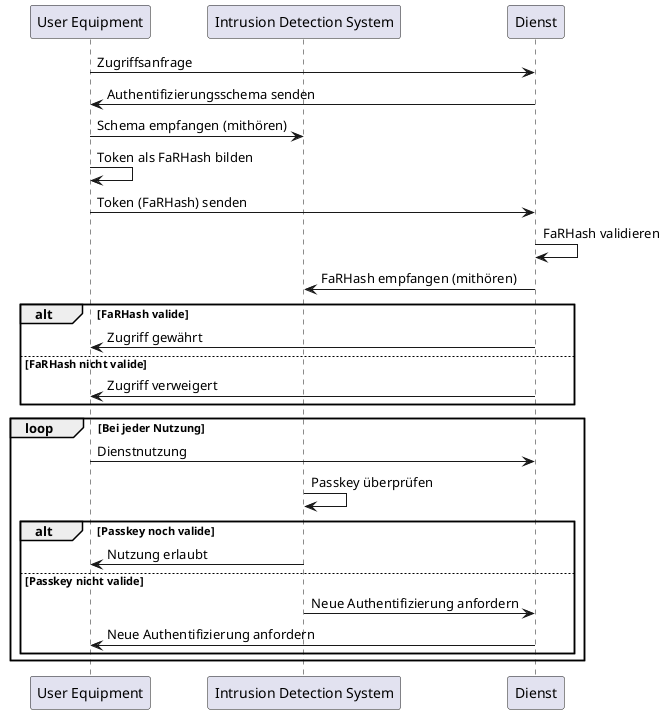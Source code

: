 @startuml
participant UE as "User Equipment"
participant IDS as "Intrusion Detection System"
participant Service as "Dienst"


UE -> Service: Zugriffsanfrage
Service -> UE: Authentifizierungsschema senden
UE -> IDS: Schema empfangen (mithören)
UE -> UE: Token als FaRHash bilden
UE -> Service: Token (FaRHash) senden
Service -> Service: FaRHash validieren
Service -> IDS: FaRHash empfangen (mithören)

alt FaRHash valide
    Service -> UE: Zugriff gewährt
else FaRHash nicht valide
    Service -> UE: Zugriff verweigert
end

loop Bei jeder Nutzung
    UE -> Service: Dienstnutzung
    IDS -> IDS: Passkey überprüfen
    alt Passkey noch valide
        IDS -> UE: Nutzung erlaubt
    else Passkey nicht valide
        IDS -> Service: Neue Authentifizierung anfordern
        Service -> UE: Neue Authentifizierung anfordern
    end
end
@enduml
